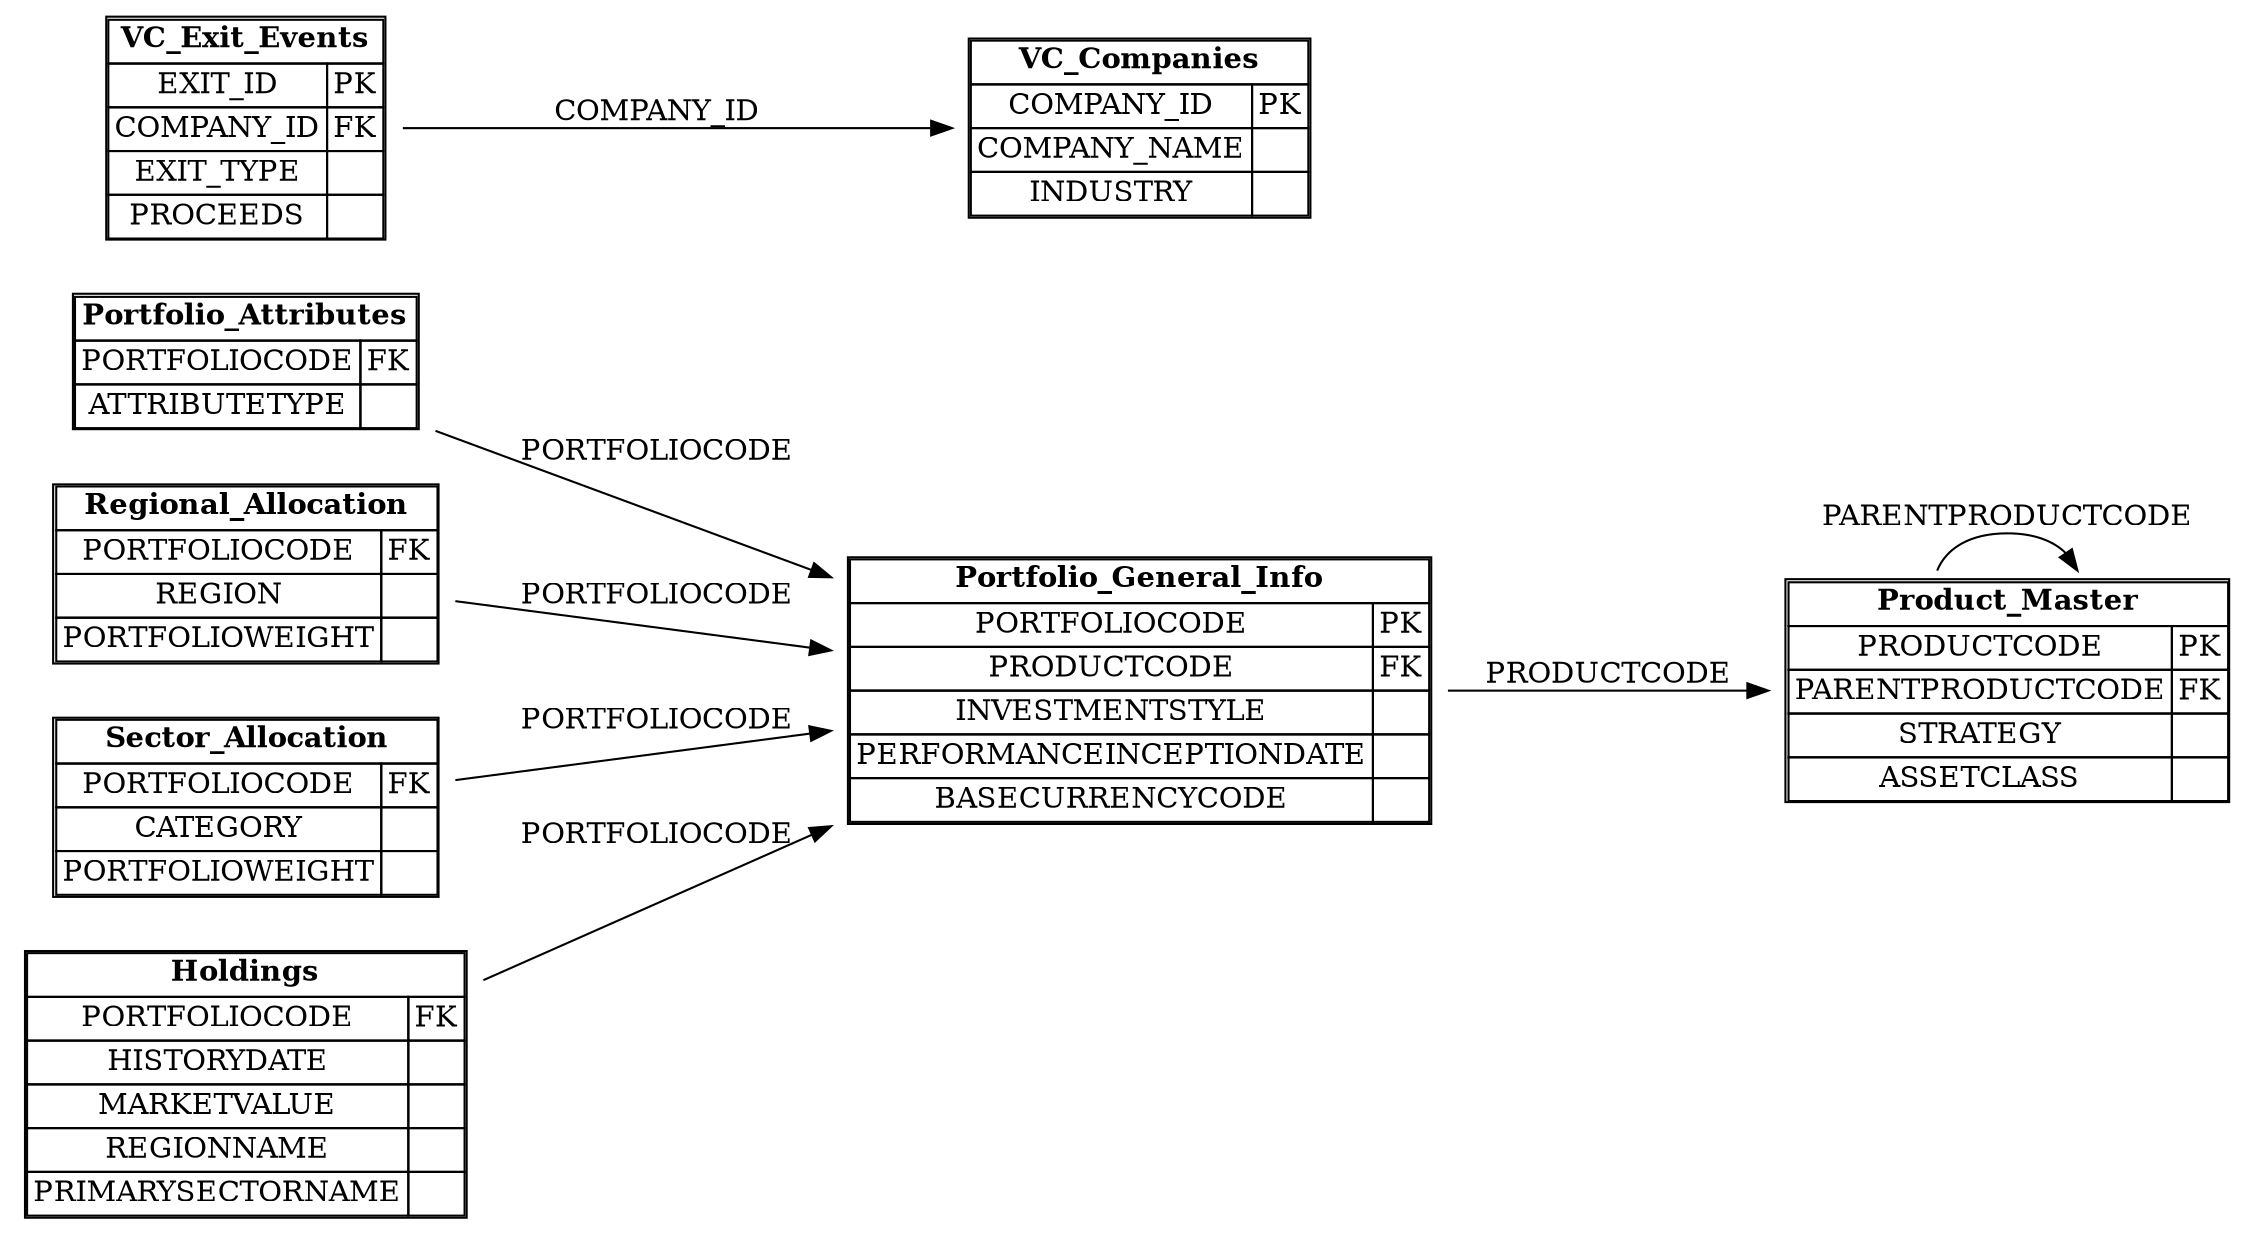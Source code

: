 digraph G {
  rankdir=LR;
  node [shape=plaintext];

  Portfolio_General_Info [
    label=<
      <TABLE BORDER="1" CELLBORDER="1" CELLSPACING="0">
        <TR><TD COLSPAN="2"><B>Portfolio_General_Info</B></TD></TR>
        <TR><TD>PORTFOLIOCODE</TD><TD>PK</TD></TR>
        <TR><TD>PRODUCTCODE</TD><TD>FK</TD></TR>
        <TR><TD>INVESTMENTSTYLE</TD><TD></TD></TR>
        <TR><TD>PERFORMANCEINCEPTIONDATE</TD><TD></TD></TR>
        <TR><TD>BASECURRENCYCODE</TD><TD></TD></TR>
      </TABLE>
    >
  ];

  Product_Master [
    label=<
      <TABLE BORDER="1" CELLBORDER="1" CELLSPACING="0">
        <TR><TD COLSPAN="2"><B>Product_Master</B></TD></TR>
        <TR><TD>PRODUCTCODE</TD><TD>PK</TD></TR>
        <TR><TD>PARENTPRODUCTCODE</TD><TD>FK</TD></TR>
        <TR><TD>STRATEGY</TD><TD></TD></TR>
        <TR><TD>ASSETCLASS</TD><TD></TD></TR>
      </TABLE>
    >
  ];

  Portfolio_Attributes [
    label=<
      <TABLE BORDER="1" CELLBORDER="1" CELLSPACING="0">
        <TR><TD COLSPAN="2"><B>Portfolio_Attributes</B></TD></TR>
        <TR><TD>PORTFOLIOCODE</TD><TD>FK</TD></TR>
        <TR><TD>ATTRIBUTETYPE</TD><TD></TD></TR>
      </TABLE>
    >
  ];

  Regional_Allocation [
    label=<
      <TABLE BORDER="1" CELLBORDER="1" CELLSPACING="0">
        <TR><TD COLSPAN="2"><B>Regional_Allocation</B></TD></TR>
        <TR><TD>PORTFOLIOCODE</TD><TD>FK</TD></TR>
        <TR><TD>REGION</TD><TD></TD></TR>
        <TR><TD>PORTFOLIOWEIGHT</TD><TD></TD></TR>
      </TABLE>
    >
  ];

  Sector_Allocation [
    label=<
      <TABLE BORDER="1" CELLBORDER="1" CELLSPACING="0">
        <TR><TD COLSPAN="2"><B>Sector_Allocation</B></TD></TR>
        <TR><TD>PORTFOLIOCODE</TD><TD>FK</TD></TR>
        <TR><TD>CATEGORY</TD><TD></TD></TR>
        <TR><TD>PORTFOLIOWEIGHT</TD><TD></TD></TR>
      </TABLE>
    >
  ];

  Holdings [
    label=<
      <TABLE BORDER="1" CELLBORDER="1" CELLSPACING="0">
        <TR><TD COLSPAN="2"><B>Holdings</B></TD></TR>
        <TR><TD>PORTFOLIOCODE</TD><TD>FK</TD></TR>
        <TR><TD>HISTORYDATE</TD><TD></TD></TR>
        <TR><TD>MARKETVALUE</TD><TD></TD></TR>
        <TR><TD>REGIONNAME</TD><TD></TD></TR>
        <TR><TD>PRIMARYSECTORNAME</TD><TD></TD></TR>
      </TABLE>
    >
  ];

  VC_Companies [
    label=<
      <TABLE BORDER="1" CELLBORDER="1" CELLSPACING="0">
        <TR><TD COLSPAN="2"><B>VC_Companies</B></TD></TR>
        <TR><TD>COMPANY_ID</TD><TD>PK</TD></TR>
        <TR><TD>COMPANY_NAME</TD><TD></TD></TR>
        <TR><TD>INDUSTRY</TD><TD></TD></TR>
      </TABLE>
    >
  ];

  VC_Exit_Events [
    label=<
      <TABLE BORDER="1" CELLBORDER="1" CELLSPACING="0">
        <TR><TD COLSPAN="2"><B>VC_Exit_Events</B></TD></TR>
        <TR><TD>EXIT_ID</TD><TD>PK</TD></TR>
        <TR><TD>COMPANY_ID</TD><TD>FK</TD></TR>
        <TR><TD>EXIT_TYPE</TD><TD></TD></TR>
        <TR><TD>PROCEEDS</TD><TD></TD></TR>
      </TABLE>
    >
  ];

  Portfolio_Attributes -> Portfolio_General_Info [label="PORTFOLIOCODE"];
  Regional_Allocation -> Portfolio_General_Info [label="PORTFOLIOCODE"];
  Sector_Allocation -> Portfolio_General_Info [label="PORTFOLIOCODE"];
  Holdings -> Portfolio_General_Info [label="PORTFOLIOCODE"];
  Portfolio_General_Info -> Product_Master [label="PRODUCTCODE"];
  Product_Master -> Product_Master [label="PARENTPRODUCTCODE"];
  VC_Exit_Events -> VC_Companies [label="COMPANY_ID"];
}
